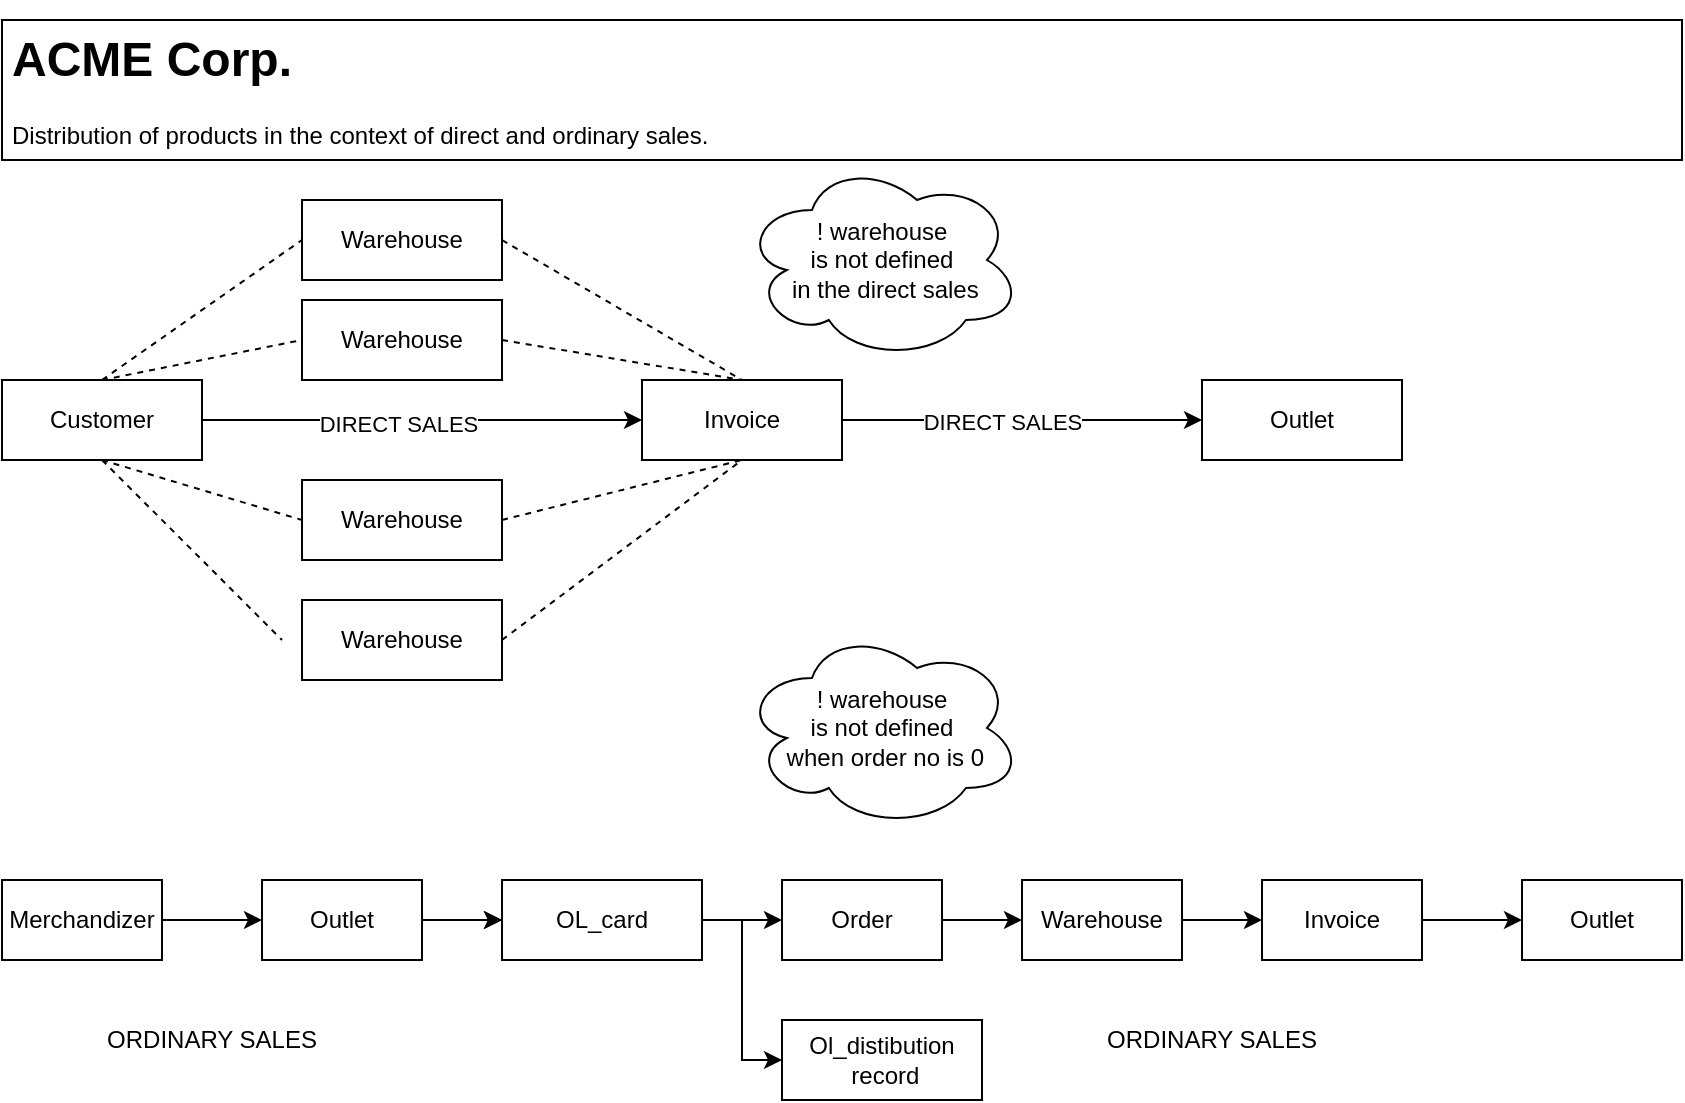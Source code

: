 <mxfile version="14.3.2" type="github">
  <diagram id="JMjEuMPmeqMpNCArE8yY" name="Page-1">
    <mxGraphModel dx="1387" dy="656" grid="1" gridSize="10" guides="1" tooltips="1" connect="1" arrows="1" fold="1" page="1" pageScale="1" pageWidth="1169" pageHeight="827" math="0" shadow="0">
      <root>
        <mxCell id="0" />
        <mxCell id="1" parent="0" />
        <mxCell id="u62EpX7tURPn8KADV_pl-33" value="" style="edgeStyle=orthogonalEdgeStyle;rounded=0;orthogonalLoop=1;jettySize=auto;html=1;" edge="1" parent="1" source="2jDf2Qn6jchMJB45TgVY-2" target="2jDf2Qn6jchMJB45TgVY-28">
          <mxGeometry relative="1" as="geometry" />
        </mxCell>
        <mxCell id="2jDf2Qn6jchMJB45TgVY-2" value="Merchandizer" style="whiteSpace=wrap;html=1;align=center;" parent="1" vertex="1">
          <mxGeometry x="40" y="440" width="80" height="40" as="geometry" />
        </mxCell>
        <mxCell id="u62EpX7tURPn8KADV_pl-38" value="" style="edgeStyle=orthogonalEdgeStyle;rounded=0;orthogonalLoop=1;jettySize=auto;html=1;" edge="1" parent="1" source="2jDf2Qn6jchMJB45TgVY-5" target="2jDf2Qn6jchMJB45TgVY-7">
          <mxGeometry relative="1" as="geometry" />
        </mxCell>
        <mxCell id="u62EpX7tURPn8KADV_pl-40" value="" style="edgeStyle=orthogonalEdgeStyle;rounded=0;orthogonalLoop=1;jettySize=auto;html=1;" edge="1" parent="1" source="2jDf2Qn6jchMJB45TgVY-7" target="2jDf2Qn6jchMJB45TgVY-9">
          <mxGeometry relative="1" as="geometry" />
        </mxCell>
        <mxCell id="2jDf2Qn6jchMJB45TgVY-7" value="Order" style="whiteSpace=wrap;html=1;align=center;" parent="1" vertex="1">
          <mxGeometry x="430" y="440" width="80" height="40" as="geometry" />
        </mxCell>
        <mxCell id="u62EpX7tURPn8KADV_pl-41" value="" style="edgeStyle=orthogonalEdgeStyle;rounded=0;orthogonalLoop=1;jettySize=auto;html=1;entryX=0;entryY=0.5;entryDx=0;entryDy=0;" edge="1" parent="1" source="2jDf2Qn6jchMJB45TgVY-9" target="2jDf2Qn6jchMJB45TgVY-22">
          <mxGeometry relative="1" as="geometry" />
        </mxCell>
        <mxCell id="2jDf2Qn6jchMJB45TgVY-9" value="Warehouse" style="whiteSpace=wrap;html=1;align=center;" parent="1" vertex="1">
          <mxGeometry x="550" y="440" width="80" height="40" as="geometry" />
        </mxCell>
        <mxCell id="2jDf2Qn6jchMJB45TgVY-17" value="Ol_distibution&lt;br&gt;&amp;nbsp;record" style="whiteSpace=wrap;html=1;" parent="1" vertex="1">
          <mxGeometry x="430" y="510" width="100" height="40" as="geometry" />
        </mxCell>
        <mxCell id="u62EpX7tURPn8KADV_pl-44" value="" style="edgeStyle=orthogonalEdgeStyle;rounded=0;orthogonalLoop=1;jettySize=auto;html=1;" edge="1" parent="1" source="2jDf2Qn6jchMJB45TgVY-22" target="u62EpX7tURPn8KADV_pl-30">
          <mxGeometry relative="1" as="geometry" />
        </mxCell>
        <mxCell id="2jDf2Qn6jchMJB45TgVY-22" value="Invoice" style="whiteSpace=wrap;html=1;align=center;" parent="1" vertex="1">
          <mxGeometry x="670" y="440" width="80" height="40" as="geometry" />
        </mxCell>
        <mxCell id="u62EpX7tURPn8KADV_pl-36" value="" style="edgeStyle=orthogonalEdgeStyle;rounded=0;orthogonalLoop=1;jettySize=auto;html=1;" edge="1" parent="1" source="2jDf2Qn6jchMJB45TgVY-28" target="2jDf2Qn6jchMJB45TgVY-5">
          <mxGeometry relative="1" as="geometry">
            <mxPoint x="300" y="460" as="targetPoint" />
          </mxGeometry>
        </mxCell>
        <mxCell id="2jDf2Qn6jchMJB45TgVY-28" value="Outlet" style="whiteSpace=wrap;html=1;align=center;" parent="1" vertex="1">
          <mxGeometry x="170" y="440" width="80" height="40" as="geometry" />
        </mxCell>
        <mxCell id="u62EpX7tURPn8KADV_pl-1" value="Outlet" style="whiteSpace=wrap;html=1;align=center;" vertex="1" parent="1">
          <mxGeometry x="640" y="190" width="100" height="40" as="geometry" />
        </mxCell>
        <mxCell id="u62EpX7tURPn8KADV_pl-14" value="" style="edgeStyle=orthogonalEdgeStyle;rounded=0;orthogonalLoop=1;jettySize=auto;html=1;" edge="1" parent="1" source="u62EpX7tURPn8KADV_pl-2" target="u62EpX7tURPn8KADV_pl-1">
          <mxGeometry relative="1" as="geometry" />
        </mxCell>
        <mxCell id="u62EpX7tURPn8KADV_pl-23" value="DIRECT SALES" style="edgeLabel;html=1;align=center;verticalAlign=middle;resizable=0;points=[];" vertex="1" connectable="0" parent="u62EpX7tURPn8KADV_pl-14">
          <mxGeometry x="-0.113" y="-1" relative="1" as="geometry">
            <mxPoint as="offset" />
          </mxGeometry>
        </mxCell>
        <mxCell id="u62EpX7tURPn8KADV_pl-2" value="Invoice" style="whiteSpace=wrap;html=1;align=center;" vertex="1" parent="1">
          <mxGeometry x="360" y="190" width="100" height="40" as="geometry" />
        </mxCell>
        <mxCell id="u62EpX7tURPn8KADV_pl-3" value="Warehouse" style="whiteSpace=wrap;html=1;align=center;" vertex="1" parent="1">
          <mxGeometry x="190" y="100" width="100" height="40" as="geometry" />
        </mxCell>
        <mxCell id="u62EpX7tURPn8KADV_pl-15" value="" style="edgeStyle=orthogonalEdgeStyle;rounded=0;orthogonalLoop=1;jettySize=auto;html=1;entryX=0;entryY=0.5;entryDx=0;entryDy=0;" edge="1" parent="1" source="u62EpX7tURPn8KADV_pl-5" target="u62EpX7tURPn8KADV_pl-2">
          <mxGeometry relative="1" as="geometry" />
        </mxCell>
        <mxCell id="u62EpX7tURPn8KADV_pl-22" value="DIRECT SALES" style="edgeLabel;html=1;align=center;verticalAlign=middle;resizable=0;points=[];" vertex="1" connectable="0" parent="u62EpX7tURPn8KADV_pl-15">
          <mxGeometry x="-0.107" y="-2" relative="1" as="geometry">
            <mxPoint as="offset" />
          </mxGeometry>
        </mxCell>
        <mxCell id="u62EpX7tURPn8KADV_pl-5" value="Customer" style="whiteSpace=wrap;html=1;align=center;" vertex="1" parent="1">
          <mxGeometry x="40" y="190" width="100" height="40" as="geometry" />
        </mxCell>
        <mxCell id="u62EpX7tURPn8KADV_pl-6" value="&lt;h1&gt;ACME Corp.&lt;/h1&gt;&lt;p&gt;Distribution of products in the context of direct and ordinary sales.&lt;/p&gt;" style="text;html=1;strokeColor=#000000;fillColor=none;spacing=5;spacingTop=-20;whiteSpace=wrap;overflow=hidden;rounded=0;" vertex="1" parent="1">
          <mxGeometry x="40" y="10" width="840" height="70" as="geometry" />
        </mxCell>
        <mxCell id="u62EpX7tURPn8KADV_pl-8" value="Warehouse" style="whiteSpace=wrap;html=1;align=center;" vertex="1" parent="1">
          <mxGeometry x="190" y="150" width="100" height="40" as="geometry" />
        </mxCell>
        <mxCell id="u62EpX7tURPn8KADV_pl-9" value="Warehouse" style="whiteSpace=wrap;html=1;align=center;" vertex="1" parent="1">
          <mxGeometry x="190" y="240" width="100" height="40" as="geometry" />
        </mxCell>
        <mxCell id="u62EpX7tURPn8KADV_pl-12" value="Warehouse" style="whiteSpace=wrap;html=1;align=center;" vertex="1" parent="1">
          <mxGeometry x="190" y="300" width="100" height="40" as="geometry" />
        </mxCell>
        <mxCell id="u62EpX7tURPn8KADV_pl-17" value="" style="endArrow=none;dashed=1;html=1;exitX=0.5;exitY=1;exitDx=0;exitDy=0;entryX=0;entryY=0.5;entryDx=0;entryDy=0;" edge="1" parent="1" source="u62EpX7tURPn8KADV_pl-5" target="u62EpX7tURPn8KADV_pl-9">
          <mxGeometry width="50" height="50" relative="1" as="geometry">
            <mxPoint x="110" y="290" as="sourcePoint" />
            <mxPoint x="160" y="240" as="targetPoint" />
          </mxGeometry>
        </mxCell>
        <mxCell id="u62EpX7tURPn8KADV_pl-18" value="" style="endArrow=none;dashed=1;html=1;entryX=0;entryY=0.5;entryDx=0;entryDy=0;exitX=0.5;exitY=0;exitDx=0;exitDy=0;" edge="1" parent="1" source="u62EpX7tURPn8KADV_pl-5" target="u62EpX7tURPn8KADV_pl-3">
          <mxGeometry width="50" height="50" relative="1" as="geometry">
            <mxPoint x="90" y="180" as="sourcePoint" />
            <mxPoint x="140" y="130" as="targetPoint" />
          </mxGeometry>
        </mxCell>
        <mxCell id="u62EpX7tURPn8KADV_pl-19" value="" style="endArrow=none;dashed=1;html=1;exitX=0.5;exitY=1;exitDx=0;exitDy=0;" edge="1" parent="1" source="u62EpX7tURPn8KADV_pl-5">
          <mxGeometry width="50" height="50" relative="1" as="geometry">
            <mxPoint x="100" y="240" as="sourcePoint" />
            <mxPoint x="180" y="320" as="targetPoint" />
          </mxGeometry>
        </mxCell>
        <mxCell id="u62EpX7tURPn8KADV_pl-20" value="" style="endArrow=none;dashed=1;html=1;entryX=0;entryY=0.5;entryDx=0;entryDy=0;exitX=0.5;exitY=0;exitDx=0;exitDy=0;" edge="1" parent="1" source="u62EpX7tURPn8KADV_pl-5" target="u62EpX7tURPn8KADV_pl-8">
          <mxGeometry width="50" height="50" relative="1" as="geometry">
            <mxPoint x="91.8" y="195.84" as="sourcePoint" />
            <mxPoint x="200" y="130" as="targetPoint" />
          </mxGeometry>
        </mxCell>
        <mxCell id="u62EpX7tURPn8KADV_pl-24" value="" style="endArrow=none;dashed=1;html=1;exitX=1;exitY=0.5;exitDx=0;exitDy=0;entryX=0.5;entryY=1;entryDx=0;entryDy=0;" edge="1" parent="1" source="u62EpX7tURPn8KADV_pl-12" target="u62EpX7tURPn8KADV_pl-2">
          <mxGeometry width="50" height="50" relative="1" as="geometry">
            <mxPoint x="470" y="300" as="sourcePoint" />
            <mxPoint x="520" y="250" as="targetPoint" />
          </mxGeometry>
        </mxCell>
        <mxCell id="u62EpX7tURPn8KADV_pl-25" value="" style="endArrow=none;dashed=1;html=1;exitX=1;exitY=0.5;exitDx=0;exitDy=0;entryX=0.5;entryY=1;entryDx=0;entryDy=0;" edge="1" parent="1" source="u62EpX7tURPn8KADV_pl-9" target="u62EpX7tURPn8KADV_pl-2">
          <mxGeometry width="50" height="50" relative="1" as="geometry">
            <mxPoint x="300" y="330" as="sourcePoint" />
            <mxPoint x="410" y="240" as="targetPoint" />
          </mxGeometry>
        </mxCell>
        <mxCell id="u62EpX7tURPn8KADV_pl-26" value="" style="endArrow=none;dashed=1;html=1;exitX=1;exitY=0.5;exitDx=0;exitDy=0;entryX=0.5;entryY=0;entryDx=0;entryDy=0;" edge="1" parent="1" source="u62EpX7tURPn8KADV_pl-8" target="u62EpX7tURPn8KADV_pl-2">
          <mxGeometry width="50" height="50" relative="1" as="geometry">
            <mxPoint x="300" y="270" as="sourcePoint" />
            <mxPoint x="410" y="240" as="targetPoint" />
          </mxGeometry>
        </mxCell>
        <mxCell id="u62EpX7tURPn8KADV_pl-27" value="" style="endArrow=none;dashed=1;html=1;exitX=1;exitY=0.5;exitDx=0;exitDy=0;entryX=0.5;entryY=0;entryDx=0;entryDy=0;" edge="1" parent="1" source="u62EpX7tURPn8KADV_pl-3" target="u62EpX7tURPn8KADV_pl-2">
          <mxGeometry width="50" height="50" relative="1" as="geometry">
            <mxPoint x="300" y="180" as="sourcePoint" />
            <mxPoint x="390" y="190" as="targetPoint" />
          </mxGeometry>
        </mxCell>
        <mxCell id="u62EpX7tURPn8KADV_pl-28" value="! warehouse &lt;br&gt;is not defined&lt;br&gt;&amp;nbsp;in the direct sales" style="ellipse;shape=cloud;whiteSpace=wrap;html=1;strokeColor=#000000;" vertex="1" parent="1">
          <mxGeometry x="410" y="80" width="140" height="100" as="geometry" />
        </mxCell>
        <mxCell id="u62EpX7tURPn8KADV_pl-30" value="Outlet" style="whiteSpace=wrap;html=1;align=center;" vertex="1" parent="1">
          <mxGeometry x="800" y="440" width="80" height="40" as="geometry" />
        </mxCell>
        <mxCell id="u62EpX7tURPn8KADV_pl-37" value="" style="edgeStyle=orthogonalEdgeStyle;rounded=0;orthogonalLoop=1;jettySize=auto;html=1;entryX=0;entryY=0.5;entryDx=0;entryDy=0;exitX=1;exitY=0.5;exitDx=0;exitDy=0;" edge="1" parent="1" source="2jDf2Qn6jchMJB45TgVY-5" target="2jDf2Qn6jchMJB45TgVY-17">
          <mxGeometry relative="1" as="geometry">
            <mxPoint x="240" y="470" as="sourcePoint" />
            <mxPoint x="310" y="470" as="targetPoint" />
          </mxGeometry>
        </mxCell>
        <mxCell id="u62EpX7tURPn8KADV_pl-39" style="edgeStyle=orthogonalEdgeStyle;rounded=0;orthogonalLoop=1;jettySize=auto;html=1;exitX=0.5;exitY=1;exitDx=0;exitDy=0;" edge="1" parent="1" source="2jDf2Qn6jchMJB45TgVY-9" target="2jDf2Qn6jchMJB45TgVY-9">
          <mxGeometry relative="1" as="geometry" />
        </mxCell>
        <mxCell id="u62EpX7tURPn8KADV_pl-47" value="ORDINARY SALES" style="text;html=1;strokeColor=none;fillColor=none;align=center;verticalAlign=middle;whiteSpace=wrap;rounded=0;" vertex="1" parent="1">
          <mxGeometry x="570" y="510" width="150" height="20" as="geometry" />
        </mxCell>
        <mxCell id="u62EpX7tURPn8KADV_pl-48" value="ORDINARY SALES" style="text;html=1;strokeColor=none;fillColor=none;align=center;verticalAlign=middle;whiteSpace=wrap;rounded=0;" vertex="1" parent="1">
          <mxGeometry x="70" y="510" width="150" height="20" as="geometry" />
        </mxCell>
        <mxCell id="u62EpX7tURPn8KADV_pl-51" value="! warehouse &lt;br&gt;is not defined&lt;br&gt;&amp;nbsp;when order no is 0" style="ellipse;shape=cloud;whiteSpace=wrap;html=1;strokeColor=#000000;" vertex="1" parent="1">
          <mxGeometry x="410" y="314" width="140" height="100" as="geometry" />
        </mxCell>
        <mxCell id="2jDf2Qn6jchMJB45TgVY-5" value="OL_card" style="whiteSpace=wrap;html=1;align=center;" parent="1" vertex="1">
          <mxGeometry x="290" y="440" width="100" height="40" as="geometry" />
        </mxCell>
        <mxCell id="u62EpX7tURPn8KADV_pl-52" value="" style="edgeStyle=orthogonalEdgeStyle;rounded=0;orthogonalLoop=1;jettySize=auto;html=1;entryX=0;entryY=0.5;entryDx=0;entryDy=0;exitX=1;exitY=0.5;exitDx=0;exitDy=0;" edge="1" parent="1" source="2jDf2Qn6jchMJB45TgVY-28" target="2jDf2Qn6jchMJB45TgVY-5">
          <mxGeometry relative="1" as="geometry">
            <mxPoint x="210" y="460" as="sourcePoint" />
            <mxPoint x="310" y="520" as="targetPoint" />
          </mxGeometry>
        </mxCell>
      </root>
    </mxGraphModel>
  </diagram>
</mxfile>
